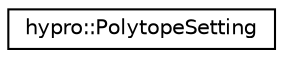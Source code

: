 digraph "Graphical Class Hierarchy"
{
  edge [fontname="Helvetica",fontsize="10",labelfontname="Helvetica",labelfontsize="10"];
  node [fontname="Helvetica",fontsize="10",shape=record];
  rankdir="LR";
  Node1 [label="hypro::PolytopeSetting",height=0.2,width=0.4,color="black", fillcolor="white", style="filled",URL="$structhypro_1_1PolytopeSetting.html"];
}
